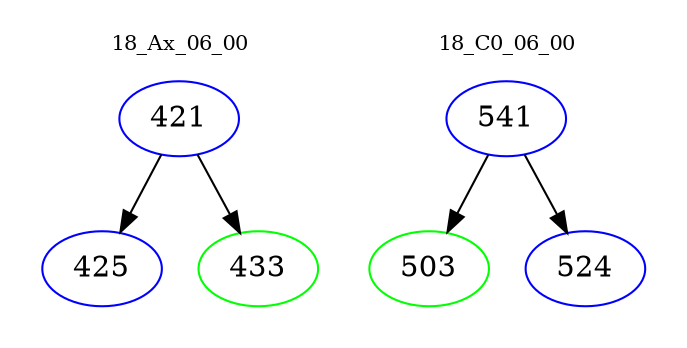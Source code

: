 digraph{
subgraph cluster_0 {
color = white
label = "18_Ax_06_00";
fontsize=10;
T0_421 [label="421", color="blue"]
T0_421 -> T0_425 [color="black"]
T0_425 [label="425", color="blue"]
T0_421 -> T0_433 [color="black"]
T0_433 [label="433", color="green"]
}
subgraph cluster_1 {
color = white
label = "18_C0_06_00";
fontsize=10;
T1_541 [label="541", color="blue"]
T1_541 -> T1_503 [color="black"]
T1_503 [label="503", color="green"]
T1_541 -> T1_524 [color="black"]
T1_524 [label="524", color="blue"]
}
}
